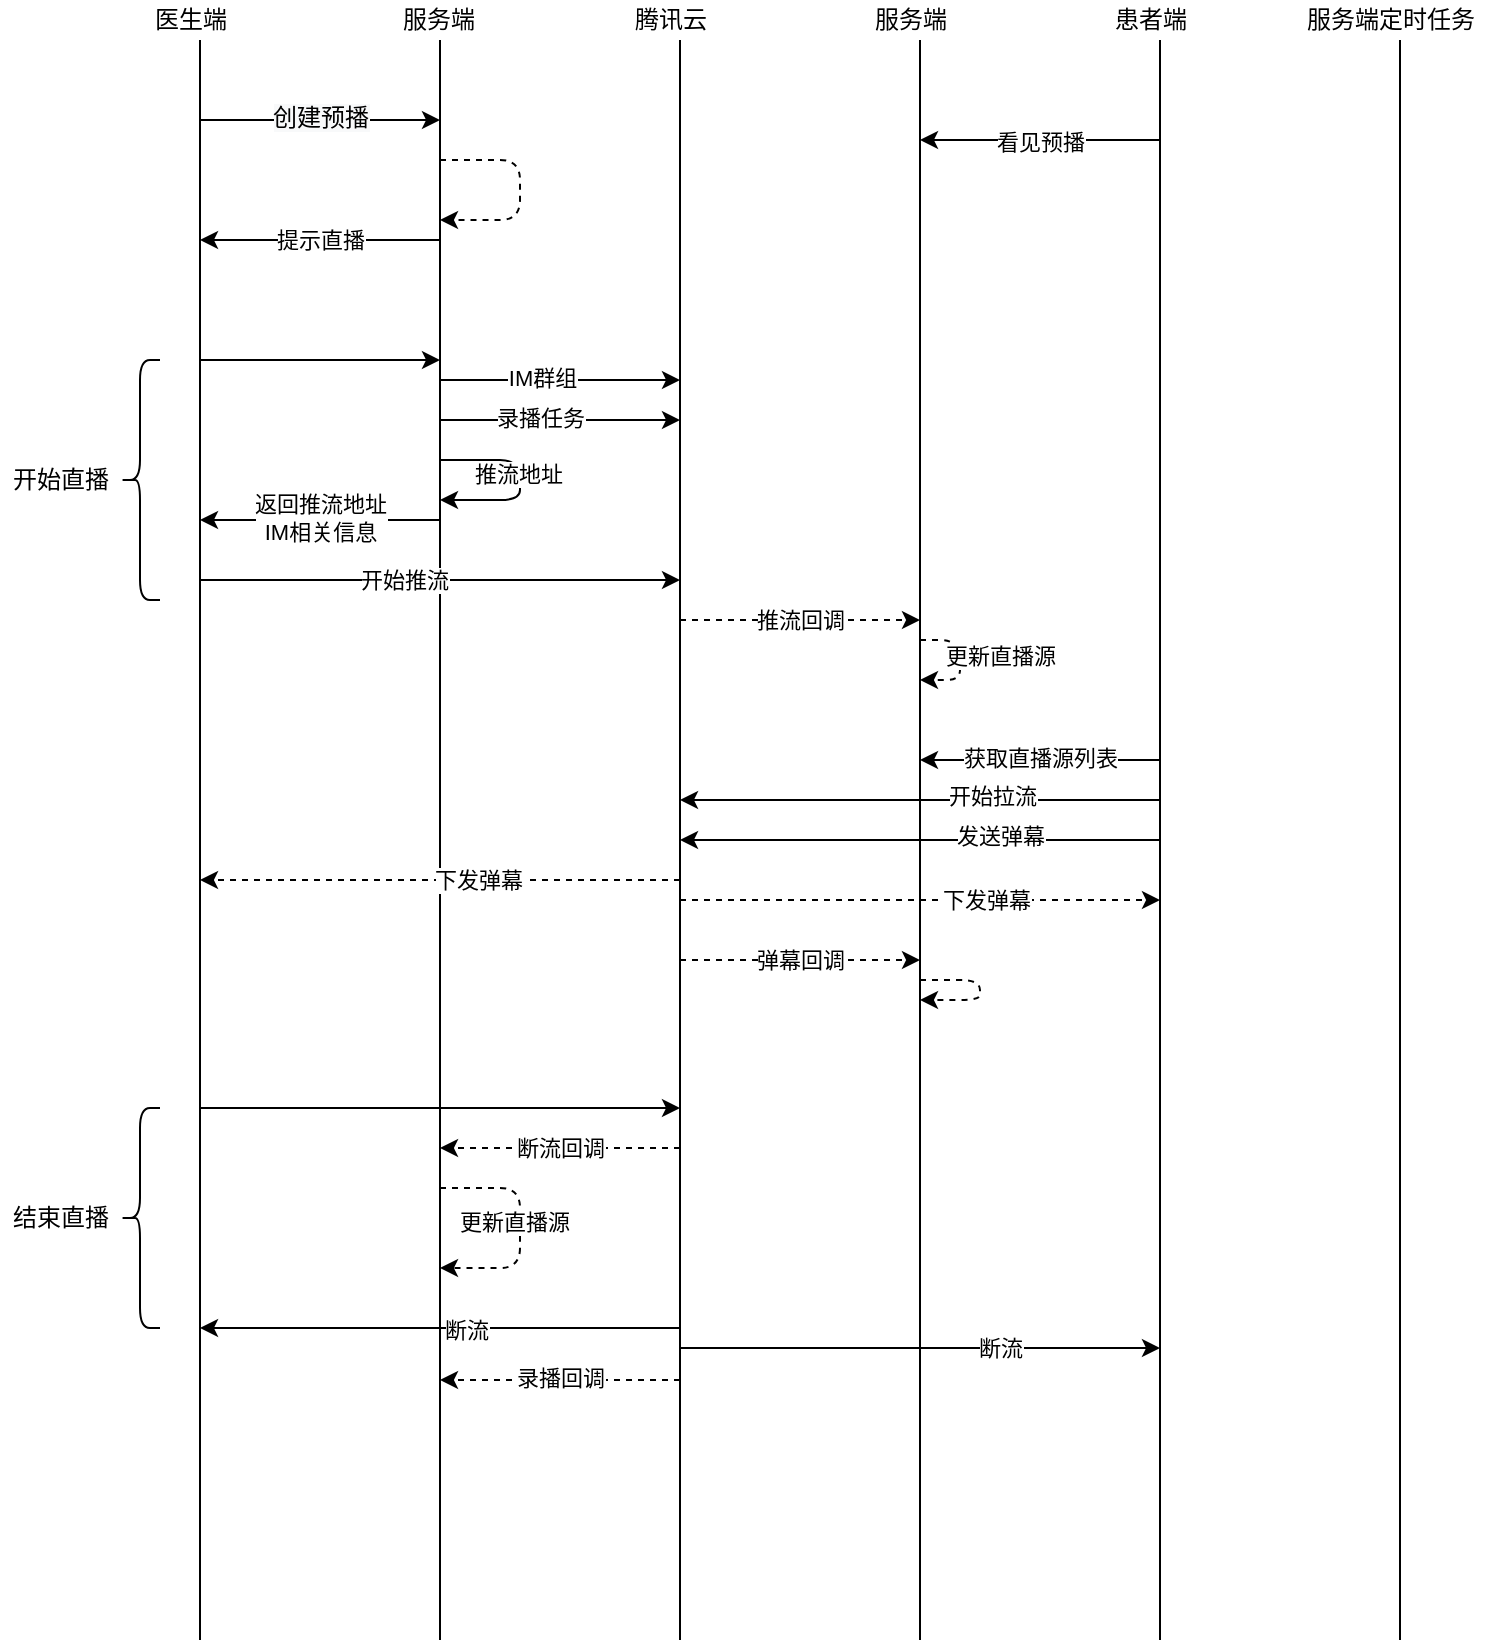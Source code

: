 <mxfile version="13.1.11" type="github">
  <diagram id="s6GvzhyZXyXigpIVoT9W" name="Page-1">
    <mxGraphModel dx="1033" dy="593" grid="1" gridSize="10" guides="1" tooltips="1" connect="1" arrows="1" fold="1" page="1" pageScale="1" pageWidth="827" pageHeight="1169" math="0" shadow="0">
      <root>
        <mxCell id="0" />
        <mxCell id="1" parent="0" />
        <mxCell id="MGwzuce8domgcDsSt-gz-1" value="" style="endArrow=none;html=1;" parent="1" edge="1">
          <mxGeometry width="50" height="50" relative="1" as="geometry">
            <mxPoint x="320" y="960" as="sourcePoint" />
            <mxPoint x="320" y="160" as="targetPoint" />
          </mxGeometry>
        </mxCell>
        <mxCell id="MGwzuce8domgcDsSt-gz-2" value="" style="endArrow=none;html=1;" parent="1" edge="1">
          <mxGeometry width="50" height="50" relative="1" as="geometry">
            <mxPoint x="440" y="960" as="sourcePoint" />
            <mxPoint x="440" y="160" as="targetPoint" />
          </mxGeometry>
        </mxCell>
        <mxCell id="MGwzuce8domgcDsSt-gz-3" value="" style="endArrow=none;html=1;" parent="1" edge="1">
          <mxGeometry width="50" height="50" relative="1" as="geometry">
            <mxPoint x="560" y="960" as="sourcePoint" />
            <mxPoint x="560" y="160" as="targetPoint" />
          </mxGeometry>
        </mxCell>
        <mxCell id="MGwzuce8domgcDsSt-gz-4" value="医生端" style="text;html=1;align=center;verticalAlign=middle;resizable=0;points=[];autosize=1;" parent="1" vertex="1">
          <mxGeometry x="290" y="140" width="50" height="20" as="geometry" />
        </mxCell>
        <mxCell id="MGwzuce8domgcDsSt-gz-5" value="服务端" style="text;html=1;align=center;verticalAlign=middle;resizable=0;points=[];autosize=1;" parent="1" vertex="1">
          <mxGeometry x="414" y="140" width="50" height="20" as="geometry" />
        </mxCell>
        <mxCell id="MGwzuce8domgcDsSt-gz-6" value="腾讯云" style="text;html=1;align=center;verticalAlign=middle;resizable=0;points=[];autosize=1;" parent="1" vertex="1">
          <mxGeometry x="530" y="140" width="50" height="20" as="geometry" />
        </mxCell>
        <mxCell id="MGwzuce8domgcDsSt-gz-7" value="" style="endArrow=classic;html=1;" parent="1" edge="1">
          <mxGeometry width="50" height="50" relative="1" as="geometry">
            <mxPoint x="320" y="200" as="sourcePoint" />
            <mxPoint x="440" y="200" as="targetPoint" />
          </mxGeometry>
        </mxCell>
        <mxCell id="MGwzuce8domgcDsSt-gz-8" value="&lt;span style=&quot;font-size: 12px ; background-color: rgb(248 , 249 , 250)&quot;&gt;创建预播&lt;/span&gt;" style="edgeLabel;html=1;align=center;verticalAlign=middle;resizable=0;points=[];" parent="MGwzuce8domgcDsSt-gz-7" vertex="1" connectable="0">
          <mxGeometry x="-0.311" y="1" relative="1" as="geometry">
            <mxPoint x="18.62" as="offset" />
          </mxGeometry>
        </mxCell>
        <mxCell id="MGwzuce8domgcDsSt-gz-9" value="" style="endArrow=none;html=1;" parent="1" edge="1">
          <mxGeometry width="50" height="50" relative="1" as="geometry">
            <mxPoint x="680" y="960" as="sourcePoint" />
            <mxPoint x="680" y="160" as="targetPoint" />
          </mxGeometry>
        </mxCell>
        <mxCell id="MGwzuce8domgcDsSt-gz-10" value="" style="endArrow=none;html=1;" parent="1" edge="1">
          <mxGeometry width="50" height="50" relative="1" as="geometry">
            <mxPoint x="800" y="960" as="sourcePoint" />
            <mxPoint x="800" y="160" as="targetPoint" />
          </mxGeometry>
        </mxCell>
        <mxCell id="MGwzuce8domgcDsSt-gz-11" value="服务端" style="text;html=1;align=center;verticalAlign=middle;resizable=0;points=[];autosize=1;" parent="1" vertex="1">
          <mxGeometry x="650" y="140" width="50" height="20" as="geometry" />
        </mxCell>
        <mxCell id="MGwzuce8domgcDsSt-gz-12" value="患者端" style="text;html=1;align=center;verticalAlign=middle;resizable=0;points=[];autosize=1;" parent="1" vertex="1">
          <mxGeometry x="770" y="140" width="50" height="20" as="geometry" />
        </mxCell>
        <mxCell id="MGwzuce8domgcDsSt-gz-13" value="" style="endArrow=classic;html=1;" parent="1" edge="1">
          <mxGeometry width="50" height="50" relative="1" as="geometry">
            <mxPoint x="800" y="210" as="sourcePoint" />
            <mxPoint x="680" y="210" as="targetPoint" />
          </mxGeometry>
        </mxCell>
        <mxCell id="MGwzuce8domgcDsSt-gz-14" value="看见预播" style="edgeLabel;html=1;align=center;verticalAlign=middle;resizable=0;points=[];" parent="MGwzuce8domgcDsSt-gz-13" vertex="1" connectable="0">
          <mxGeometry x="0.197" y="1" relative="1" as="geometry">
            <mxPoint x="11.72" as="offset" />
          </mxGeometry>
        </mxCell>
        <mxCell id="MGwzuce8domgcDsSt-gz-15" value="" style="endArrow=classic;html=1;dashed=1;" parent="1" edge="1">
          <mxGeometry width="50" height="50" relative="1" as="geometry">
            <mxPoint x="440" y="220" as="sourcePoint" />
            <mxPoint x="440" y="250" as="targetPoint" />
            <Array as="points">
              <mxPoint x="480" y="220" />
              <mxPoint x="480" y="250" />
            </Array>
          </mxGeometry>
        </mxCell>
        <mxCell id="MGwzuce8domgcDsSt-gz-16" value="" style="endArrow=classic;html=1;" parent="1" edge="1">
          <mxGeometry width="50" height="50" relative="1" as="geometry">
            <mxPoint x="440" y="260" as="sourcePoint" />
            <mxPoint x="320" y="260" as="targetPoint" />
          </mxGeometry>
        </mxCell>
        <mxCell id="MGwzuce8domgcDsSt-gz-17" value="提示直播" style="edgeLabel;html=1;align=center;verticalAlign=middle;resizable=0;points=[];" parent="MGwzuce8domgcDsSt-gz-16" vertex="1" connectable="0">
          <mxGeometry x="0.277" relative="1" as="geometry">
            <mxPoint x="16.55" as="offset" />
          </mxGeometry>
        </mxCell>
        <mxCell id="MGwzuce8domgcDsSt-gz-18" value="" style="endArrow=classic;html=1;" parent="1" edge="1">
          <mxGeometry width="50" height="50" relative="1" as="geometry">
            <mxPoint x="320" y="320" as="sourcePoint" />
            <mxPoint x="440" y="320" as="targetPoint" />
          </mxGeometry>
        </mxCell>
        <mxCell id="MGwzuce8domgcDsSt-gz-19" value="" style="endArrow=classic;html=1;" parent="1" edge="1">
          <mxGeometry width="50" height="50" relative="1" as="geometry">
            <mxPoint x="440" y="330" as="sourcePoint" />
            <mxPoint x="560" y="330" as="targetPoint" />
          </mxGeometry>
        </mxCell>
        <mxCell id="MGwzuce8domgcDsSt-gz-20" value="IM群组" style="edgeLabel;html=1;align=center;verticalAlign=middle;resizable=0;points=[];" parent="MGwzuce8domgcDsSt-gz-19" vertex="1" connectable="0">
          <mxGeometry x="-0.162" y="1" relative="1" as="geometry">
            <mxPoint as="offset" />
          </mxGeometry>
        </mxCell>
        <mxCell id="MGwzuce8domgcDsSt-gz-21" value="" style="endArrow=classic;html=1;" parent="1" edge="1">
          <mxGeometry width="50" height="50" relative="1" as="geometry">
            <mxPoint x="440" y="370" as="sourcePoint" />
            <mxPoint x="440" y="390" as="targetPoint" />
            <Array as="points">
              <mxPoint x="480" y="370" />
              <mxPoint x="480" y="390" />
            </Array>
          </mxGeometry>
        </mxCell>
        <mxCell id="MGwzuce8domgcDsSt-gz-22" value="推流地址" style="edgeLabel;html=1;align=center;verticalAlign=middle;resizable=0;points=[];" parent="MGwzuce8domgcDsSt-gz-21" vertex="1" connectable="0">
          <mxGeometry x="-0.062" y="-1" relative="1" as="geometry">
            <mxPoint as="offset" />
          </mxGeometry>
        </mxCell>
        <mxCell id="MGwzuce8domgcDsSt-gz-23" value="" style="endArrow=classic;html=1;" parent="1" edge="1">
          <mxGeometry width="50" height="50" relative="1" as="geometry">
            <mxPoint x="440" y="400" as="sourcePoint" />
            <mxPoint x="320" y="400" as="targetPoint" />
          </mxGeometry>
        </mxCell>
        <mxCell id="MGwzuce8domgcDsSt-gz-24" value="返回推流地址&lt;br&gt;IM相关信息" style="edgeLabel;html=1;align=center;verticalAlign=middle;resizable=0;points=[];" parent="MGwzuce8domgcDsSt-gz-23" vertex="1" connectable="0">
          <mxGeometry x="0.392" y="-1" relative="1" as="geometry">
            <mxPoint x="23.45" as="offset" />
          </mxGeometry>
        </mxCell>
        <mxCell id="MGwzuce8domgcDsSt-gz-25" value="" style="shape=curlyBracket;whiteSpace=wrap;html=1;rounded=1;" parent="1" vertex="1">
          <mxGeometry x="280" y="320" width="20" height="120" as="geometry" />
        </mxCell>
        <mxCell id="MGwzuce8domgcDsSt-gz-26" value="开始直播" style="text;html=1;align=center;verticalAlign=middle;resizable=0;points=[];autosize=1;" parent="1" vertex="1">
          <mxGeometry x="220" y="370" width="60" height="20" as="geometry" />
        </mxCell>
        <mxCell id="MGwzuce8domgcDsSt-gz-27" value="" style="endArrow=classic;html=1;" parent="1" edge="1">
          <mxGeometry width="50" height="50" relative="1" as="geometry">
            <mxPoint x="320" y="430" as="sourcePoint" />
            <mxPoint x="560" y="430" as="targetPoint" />
          </mxGeometry>
        </mxCell>
        <mxCell id="MGwzuce8domgcDsSt-gz-28" value="开始推流" style="edgeLabel;html=1;align=center;verticalAlign=middle;resizable=0;points=[];" parent="MGwzuce8domgcDsSt-gz-27" vertex="1" connectable="0">
          <mxGeometry x="-0.15" relative="1" as="geometry">
            <mxPoint as="offset" />
          </mxGeometry>
        </mxCell>
        <mxCell id="MGwzuce8domgcDsSt-gz-29" value="" style="endArrow=classic;html=1;" parent="1" edge="1">
          <mxGeometry width="50" height="50" relative="1" as="geometry">
            <mxPoint x="800" y="520" as="sourcePoint" />
            <mxPoint x="680" y="520" as="targetPoint" />
          </mxGeometry>
        </mxCell>
        <mxCell id="MGwzuce8domgcDsSt-gz-30" value="获取直播源列表" style="edgeLabel;html=1;align=center;verticalAlign=middle;resizable=0;points=[];" parent="MGwzuce8domgcDsSt-gz-29" vertex="1" connectable="0">
          <mxGeometry x="0.541" y="-1" relative="1" as="geometry">
            <mxPoint x="32.41" as="offset" />
          </mxGeometry>
        </mxCell>
        <mxCell id="MGwzuce8domgcDsSt-gz-31" value="" style="endArrow=classic;html=1;dashed=1;" parent="1" edge="1">
          <mxGeometry width="50" height="50" relative="1" as="geometry">
            <mxPoint x="560" y="450" as="sourcePoint" />
            <mxPoint x="680" y="450" as="targetPoint" />
          </mxGeometry>
        </mxCell>
        <mxCell id="MGwzuce8domgcDsSt-gz-32" value="推流回调" style="edgeLabel;html=1;align=center;verticalAlign=middle;resizable=0;points=[];" parent="MGwzuce8domgcDsSt-gz-31" vertex="1" connectable="0">
          <mxGeometry x="-0.288" relative="1" as="geometry">
            <mxPoint x="17.24" as="offset" />
          </mxGeometry>
        </mxCell>
        <mxCell id="MGwzuce8domgcDsSt-gz-33" value="" style="endArrow=classic;html=1;dashed=1;" parent="1" edge="1">
          <mxGeometry width="50" height="50" relative="1" as="geometry">
            <mxPoint x="680" y="460" as="sourcePoint" />
            <mxPoint x="680" y="480" as="targetPoint" />
            <Array as="points">
              <mxPoint x="700" y="460" />
              <mxPoint x="700" y="480" />
            </Array>
          </mxGeometry>
        </mxCell>
        <mxCell id="MGwzuce8domgcDsSt-gz-34" value="更新直播源" style="edgeLabel;html=1;align=center;verticalAlign=middle;resizable=0;points=[];" parent="MGwzuce8domgcDsSt-gz-33" vertex="1" connectable="0">
          <mxGeometry x="-0.085" y="-2" relative="1" as="geometry">
            <mxPoint x="22" as="offset" />
          </mxGeometry>
        </mxCell>
        <mxCell id="MGwzuce8domgcDsSt-gz-35" value="" style="endArrow=classic;html=1;" parent="1" edge="1">
          <mxGeometry width="50" height="50" relative="1" as="geometry">
            <mxPoint x="800" y="540" as="sourcePoint" />
            <mxPoint x="560" y="540" as="targetPoint" />
          </mxGeometry>
        </mxCell>
        <mxCell id="MGwzuce8domgcDsSt-gz-36" value="开始拉流" style="edgeLabel;html=1;align=center;verticalAlign=middle;resizable=0;points=[];" parent="MGwzuce8domgcDsSt-gz-35" vertex="1" connectable="0">
          <mxGeometry x="-0.298" y="-2" relative="1" as="geometry">
            <mxPoint as="offset" />
          </mxGeometry>
        </mxCell>
        <mxCell id="MGwzuce8domgcDsSt-gz-37" value="" style="endArrow=classic;html=1;" parent="1" edge="1">
          <mxGeometry width="50" height="50" relative="1" as="geometry">
            <mxPoint x="800" y="560" as="sourcePoint" />
            <mxPoint x="560" y="560" as="targetPoint" />
          </mxGeometry>
        </mxCell>
        <mxCell id="MGwzuce8domgcDsSt-gz-38" value="发送弹幕" style="edgeLabel;html=1;align=center;verticalAlign=middle;resizable=0;points=[];" parent="MGwzuce8domgcDsSt-gz-37" vertex="1" connectable="0">
          <mxGeometry x="-0.247" y="-2" relative="1" as="geometry">
            <mxPoint x="10.34" as="offset" />
          </mxGeometry>
        </mxCell>
        <mxCell id="MGwzuce8domgcDsSt-gz-39" value="" style="endArrow=classic;html=1;dashed=1;" parent="1" edge="1">
          <mxGeometry width="50" height="50" relative="1" as="geometry">
            <mxPoint x="560" y="580" as="sourcePoint" />
            <mxPoint x="320" y="580" as="targetPoint" />
          </mxGeometry>
        </mxCell>
        <mxCell id="MGwzuce8domgcDsSt-gz-40" value="下发弹幕" style="edgeLabel;html=1;align=center;verticalAlign=middle;resizable=0;points=[];" parent="MGwzuce8domgcDsSt-gz-39" vertex="1" connectable="0">
          <mxGeometry x="-0.154" relative="1" as="geometry">
            <mxPoint as="offset" />
          </mxGeometry>
        </mxCell>
        <mxCell id="MGwzuce8domgcDsSt-gz-41" value="" style="endArrow=classic;html=1;dashed=1;" parent="1" edge="1">
          <mxGeometry width="50" height="50" relative="1" as="geometry">
            <mxPoint x="560" y="590" as="sourcePoint" />
            <mxPoint x="800" y="590" as="targetPoint" />
          </mxGeometry>
        </mxCell>
        <mxCell id="MGwzuce8domgcDsSt-gz-42" value="下发弹幕" style="edgeLabel;html=1;align=center;verticalAlign=middle;resizable=0;points=[];" parent="MGwzuce8domgcDsSt-gz-41" vertex="1" connectable="0">
          <mxGeometry x="0.274" relative="1" as="geometry">
            <mxPoint as="offset" />
          </mxGeometry>
        </mxCell>
        <mxCell id="MGwzuce8domgcDsSt-gz-43" value="" style="endArrow=none;html=1;" parent="1" edge="1">
          <mxGeometry width="50" height="50" relative="1" as="geometry">
            <mxPoint x="920" y="960" as="sourcePoint" />
            <mxPoint x="920" y="160" as="targetPoint" />
          </mxGeometry>
        </mxCell>
        <mxCell id="MGwzuce8domgcDsSt-gz-44" value="服务端定时任务" style="text;html=1;align=center;verticalAlign=middle;resizable=0;points=[];autosize=1;" parent="1" vertex="1">
          <mxGeometry x="865" y="140" width="100" height="20" as="geometry" />
        </mxCell>
        <mxCell id="MGwzuce8domgcDsSt-gz-45" value="" style="endArrow=classic;html=1;" parent="1" edge="1">
          <mxGeometry width="50" height="50" relative="1" as="geometry">
            <mxPoint x="320" y="694" as="sourcePoint" />
            <mxPoint x="560" y="694" as="targetPoint" />
          </mxGeometry>
        </mxCell>
        <mxCell id="MGwzuce8domgcDsSt-gz-46" value="" style="endArrow=classic;html=1;dashed=1;" parent="1" edge="1">
          <mxGeometry width="50" height="50" relative="1" as="geometry">
            <mxPoint x="560" y="714" as="sourcePoint" />
            <mxPoint x="440" y="714" as="targetPoint" />
          </mxGeometry>
        </mxCell>
        <mxCell id="MGwzuce8domgcDsSt-gz-47" value="断流回调" style="edgeLabel;html=1;align=center;verticalAlign=middle;resizable=0;points=[];" parent="MGwzuce8domgcDsSt-gz-46" vertex="1" connectable="0">
          <mxGeometry x="0.241" relative="1" as="geometry">
            <mxPoint x="14.4" as="offset" />
          </mxGeometry>
        </mxCell>
        <mxCell id="MGwzuce8domgcDsSt-gz-48" value="" style="endArrow=classic;html=1;" parent="1" edge="1">
          <mxGeometry width="50" height="50" relative="1" as="geometry">
            <mxPoint x="560" y="804" as="sourcePoint" />
            <mxPoint x="320" y="804" as="targetPoint" />
          </mxGeometry>
        </mxCell>
        <mxCell id="MGwzuce8domgcDsSt-gz-49" value="断流" style="edgeLabel;html=1;align=center;verticalAlign=middle;resizable=0;points=[];" parent="MGwzuce8domgcDsSt-gz-48" vertex="1" connectable="0">
          <mxGeometry x="-0.106" y="1" relative="1" as="geometry">
            <mxPoint as="offset" />
          </mxGeometry>
        </mxCell>
        <mxCell id="MGwzuce8domgcDsSt-gz-50" value="" style="endArrow=classic;html=1;" parent="1" edge="1">
          <mxGeometry width="50" height="50" relative="1" as="geometry">
            <mxPoint x="560" y="814" as="sourcePoint" />
            <mxPoint x="800" y="814" as="targetPoint" />
          </mxGeometry>
        </mxCell>
        <mxCell id="MGwzuce8domgcDsSt-gz-51" value="断流" style="edgeLabel;html=1;align=center;verticalAlign=middle;resizable=0;points=[];" parent="MGwzuce8domgcDsSt-gz-50" vertex="1" connectable="0">
          <mxGeometry x="-0.614" relative="1" as="geometry">
            <mxPoint x="113.6" as="offset" />
          </mxGeometry>
        </mxCell>
        <mxCell id="MGwzuce8domgcDsSt-gz-52" value="" style="shape=curlyBracket;whiteSpace=wrap;html=1;rounded=1;" parent="1" vertex="1">
          <mxGeometry x="280" y="694" width="20" height="110" as="geometry" />
        </mxCell>
        <mxCell id="MGwzuce8domgcDsSt-gz-53" value="结束直播" style="text;html=1;align=center;verticalAlign=middle;resizable=0;points=[];autosize=1;" parent="1" vertex="1">
          <mxGeometry x="220" y="739" width="60" height="20" as="geometry" />
        </mxCell>
        <mxCell id="MGwzuce8domgcDsSt-gz-54" value="" style="endArrow=classic;html=1;dashed=1;" parent="1" edge="1">
          <mxGeometry width="50" height="50" relative="1" as="geometry">
            <mxPoint x="440" y="734" as="sourcePoint" />
            <mxPoint x="440" y="774" as="targetPoint" />
            <Array as="points">
              <mxPoint x="480" y="734" />
              <mxPoint x="480" y="774" />
            </Array>
          </mxGeometry>
        </mxCell>
        <mxCell id="MGwzuce8domgcDsSt-gz-55" value="更新直播源" style="edgeLabel;html=1;align=center;verticalAlign=middle;resizable=0;points=[];" parent="MGwzuce8domgcDsSt-gz-54" vertex="1" connectable="0">
          <mxGeometry x="-0.058" y="-3" relative="1" as="geometry">
            <mxPoint as="offset" />
          </mxGeometry>
        </mxCell>
        <mxCell id="MGwzuce8domgcDsSt-gz-56" value="" style="endArrow=classic;html=1;dashed=1;" parent="1" edge="1">
          <mxGeometry width="50" height="50" relative="1" as="geometry">
            <mxPoint x="560" y="620" as="sourcePoint" />
            <mxPoint x="680" y="620" as="targetPoint" />
          </mxGeometry>
        </mxCell>
        <mxCell id="MGwzuce8domgcDsSt-gz-57" value="弹幕回调" style="edgeLabel;html=1;align=center;verticalAlign=middle;resizable=0;points=[];" parent="MGwzuce8domgcDsSt-gz-56" vertex="1" connectable="0">
          <mxGeometry x="-0.259" relative="1" as="geometry">
            <mxPoint x="15.45" as="offset" />
          </mxGeometry>
        </mxCell>
        <mxCell id="MGwzuce8domgcDsSt-gz-58" value="" style="endArrow=classic;html=1;dashed=1;" parent="1" edge="1">
          <mxGeometry width="50" height="50" relative="1" as="geometry">
            <mxPoint x="680" y="630" as="sourcePoint" />
            <mxPoint x="680" y="640" as="targetPoint" />
            <Array as="points">
              <mxPoint x="710" y="630" />
              <mxPoint x="710" y="640" />
            </Array>
          </mxGeometry>
        </mxCell>
        <mxCell id="uTEVjcQig3NefoLJEGve-1" value="" style="endArrow=classic;html=1;" edge="1" parent="1">
          <mxGeometry width="50" height="50" relative="1" as="geometry">
            <mxPoint x="440" y="350" as="sourcePoint" />
            <mxPoint x="560" y="350" as="targetPoint" />
          </mxGeometry>
        </mxCell>
        <mxCell id="uTEVjcQig3NefoLJEGve-2" value="录播任务" style="edgeLabel;html=1;align=center;verticalAlign=middle;resizable=0;points=[];" vertex="1" connectable="0" parent="uTEVjcQig3NefoLJEGve-1">
          <mxGeometry x="-0.405" y="1" relative="1" as="geometry">
            <mxPoint x="14" as="offset" />
          </mxGeometry>
        </mxCell>
        <mxCell id="uTEVjcQig3NefoLJEGve-3" value="" style="endArrow=classic;html=1;dashed=1;" edge="1" parent="1">
          <mxGeometry width="50" height="50" relative="1" as="geometry">
            <mxPoint x="560" y="830" as="sourcePoint" />
            <mxPoint x="440" y="830" as="targetPoint" />
          </mxGeometry>
        </mxCell>
        <mxCell id="uTEVjcQig3NefoLJEGve-4" value="录播回调" style="edgeLabel;html=1;align=center;verticalAlign=middle;resizable=0;points=[];" vertex="1" connectable="0" parent="uTEVjcQig3NefoLJEGve-3">
          <mxGeometry x="0.338" y="-1" relative="1" as="geometry">
            <mxPoint x="20" as="offset" />
          </mxGeometry>
        </mxCell>
      </root>
    </mxGraphModel>
  </diagram>
</mxfile>
